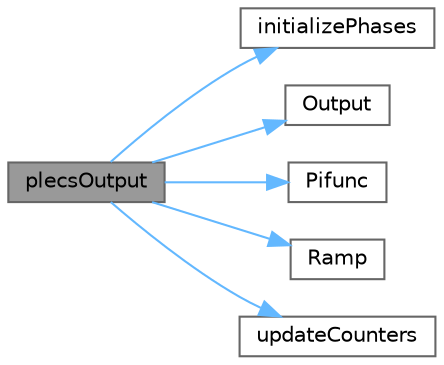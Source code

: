 digraph "plecsOutput"
{
 // LATEX_PDF_SIZE
  bgcolor="transparent";
  edge [fontname=Helvetica,fontsize=10,labelfontname=Helvetica,labelfontsize=10];
  node [fontname=Helvetica,fontsize=10,shape=box,height=0.2,width=0.4];
  rankdir="LR";
  Node1 [id="Node000001",label="plecsOutput",height=0.2,width=0.4,color="gray40", fillcolor="grey60", style="filled", fontcolor="black",tooltip=" "];
  Node1 -> Node2 [id="edge1_Node000001_Node000002",color="steelblue1",style="solid",tooltip=" "];
  Node2 [id="Node000002",label="initializePhases",height=0.2,width=0.4,color="grey40", fillcolor="white", style="filled",URL="$d4/db1/dc__converter_8c.html#a8143eecedcbb60d06b5268a35af70617",tooltip=" "];
  Node1 -> Node3 [id="edge2_Node000001_Node000003",color="steelblue1",style="solid",tooltip=" "];
  Node3 [id="Node000003",label="Output",height=0.2,width=0.4,color="grey40", fillcolor="white", style="filled",URL="$d1/d31/Code__equacao__mag_8c.html#a46f532c2f3e6094188977eca0b0ad513",tooltip=" "];
  Node1 -> Node4 [id="edge3_Node000001_Node000004",color="steelblue1",style="solid",tooltip=" "];
  Node4 [id="Node000004",label="Pifunc",height=0.2,width=0.4,color="grey40", fillcolor="white", style="filled",URL="$d6/d9d/Code__declaration__interleaved_8h.html#a6ecf8feea3db7c8bb3c0020cdc182b8f",tooltip="Implements a Proportional-Integral (PI) controller with anti-windup."];
  Node1 -> Node5 [id="edge4_Node000001_Node000005",color="steelblue1",style="solid",tooltip=" "];
  Node5 [id="Node000005",label="Ramp",height=0.2,width=0.4,color="grey40", fillcolor="white", style="filled",URL="$d6/d9d/Code__declaration__interleaved_8h.html#aba8459db8cb921c06cbeee75dd8466e6",tooltip="Implements a ramp function to smoothly change a value towards a target."];
  Node1 -> Node6 [id="edge5_Node000001_Node000006",color="steelblue1",style="solid",tooltip=" "];
  Node6 [id="Node000006",label="updateCounters",height=0.2,width=0.4,color="grey40", fillcolor="white", style="filled",URL="$d4/db1/dc__converter_8c.html#a4cfdc045e8f03d588b31cfa5b112386e",tooltip=" "];
}
